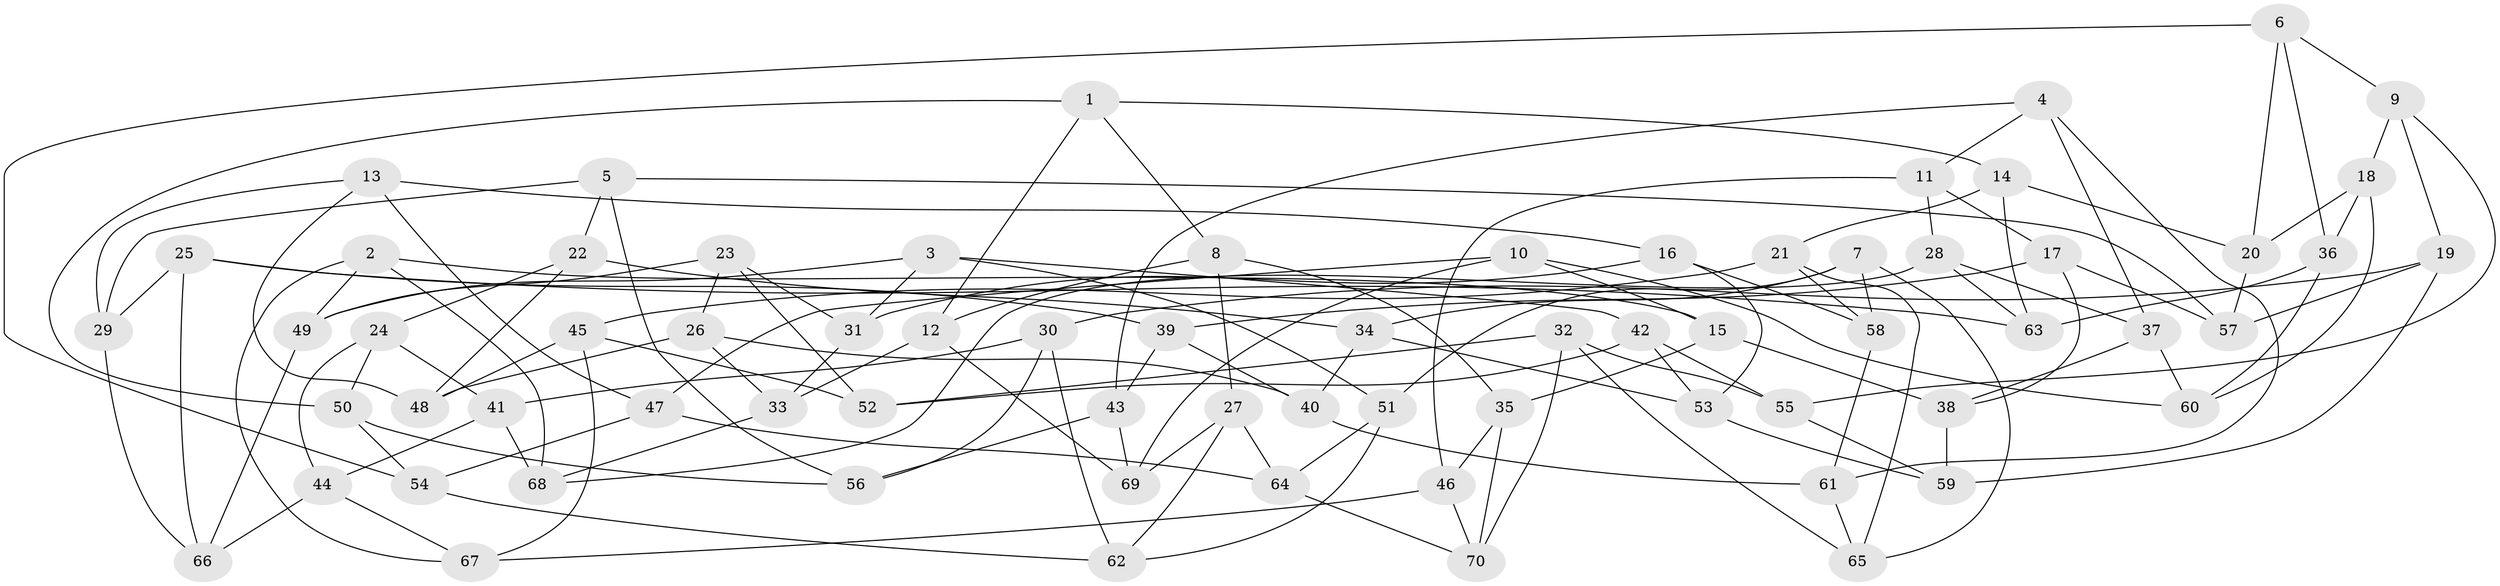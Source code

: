 // coarse degree distribution, {3: 0.023255813953488372, 6: 0.4186046511627907, 4: 0.3488372093023256, 5: 0.20930232558139536}
// Generated by graph-tools (version 1.1) at 2025/52/02/27/25 19:52:29]
// undirected, 70 vertices, 140 edges
graph export_dot {
graph [start="1"]
  node [color=gray90,style=filled];
  1;
  2;
  3;
  4;
  5;
  6;
  7;
  8;
  9;
  10;
  11;
  12;
  13;
  14;
  15;
  16;
  17;
  18;
  19;
  20;
  21;
  22;
  23;
  24;
  25;
  26;
  27;
  28;
  29;
  30;
  31;
  32;
  33;
  34;
  35;
  36;
  37;
  38;
  39;
  40;
  41;
  42;
  43;
  44;
  45;
  46;
  47;
  48;
  49;
  50;
  51;
  52;
  53;
  54;
  55;
  56;
  57;
  58;
  59;
  60;
  61;
  62;
  63;
  64;
  65;
  66;
  67;
  68;
  69;
  70;
  1 -- 50;
  1 -- 12;
  1 -- 14;
  1 -- 8;
  2 -- 49;
  2 -- 15;
  2 -- 68;
  2 -- 67;
  3 -- 31;
  3 -- 49;
  3 -- 51;
  3 -- 42;
  4 -- 37;
  4 -- 11;
  4 -- 43;
  4 -- 61;
  5 -- 22;
  5 -- 29;
  5 -- 56;
  5 -- 57;
  6 -- 36;
  6 -- 54;
  6 -- 20;
  6 -- 9;
  7 -- 58;
  7 -- 34;
  7 -- 65;
  7 -- 51;
  8 -- 35;
  8 -- 27;
  8 -- 12;
  9 -- 18;
  9 -- 19;
  9 -- 55;
  10 -- 60;
  10 -- 47;
  10 -- 69;
  10 -- 15;
  11 -- 28;
  11 -- 17;
  11 -- 46;
  12 -- 33;
  12 -- 69;
  13 -- 47;
  13 -- 29;
  13 -- 48;
  13 -- 16;
  14 -- 63;
  14 -- 21;
  14 -- 20;
  15 -- 38;
  15 -- 35;
  16 -- 58;
  16 -- 31;
  16 -- 53;
  17 -- 39;
  17 -- 38;
  17 -- 57;
  18 -- 60;
  18 -- 36;
  18 -- 20;
  19 -- 57;
  19 -- 30;
  19 -- 59;
  20 -- 57;
  21 -- 45;
  21 -- 58;
  21 -- 65;
  22 -- 48;
  22 -- 34;
  22 -- 24;
  23 -- 31;
  23 -- 49;
  23 -- 26;
  23 -- 52;
  24 -- 50;
  24 -- 44;
  24 -- 41;
  25 -- 63;
  25 -- 39;
  25 -- 29;
  25 -- 66;
  26 -- 48;
  26 -- 33;
  26 -- 40;
  27 -- 62;
  27 -- 64;
  27 -- 69;
  28 -- 37;
  28 -- 63;
  28 -- 68;
  29 -- 66;
  30 -- 62;
  30 -- 41;
  30 -- 56;
  31 -- 33;
  32 -- 70;
  32 -- 52;
  32 -- 65;
  32 -- 55;
  33 -- 68;
  34 -- 53;
  34 -- 40;
  35 -- 70;
  35 -- 46;
  36 -- 60;
  36 -- 63;
  37 -- 60;
  37 -- 38;
  38 -- 59;
  39 -- 40;
  39 -- 43;
  40 -- 61;
  41 -- 68;
  41 -- 44;
  42 -- 53;
  42 -- 55;
  42 -- 52;
  43 -- 69;
  43 -- 56;
  44 -- 67;
  44 -- 66;
  45 -- 48;
  45 -- 67;
  45 -- 52;
  46 -- 67;
  46 -- 70;
  47 -- 64;
  47 -- 54;
  49 -- 66;
  50 -- 54;
  50 -- 56;
  51 -- 62;
  51 -- 64;
  53 -- 59;
  54 -- 62;
  55 -- 59;
  58 -- 61;
  61 -- 65;
  64 -- 70;
}
